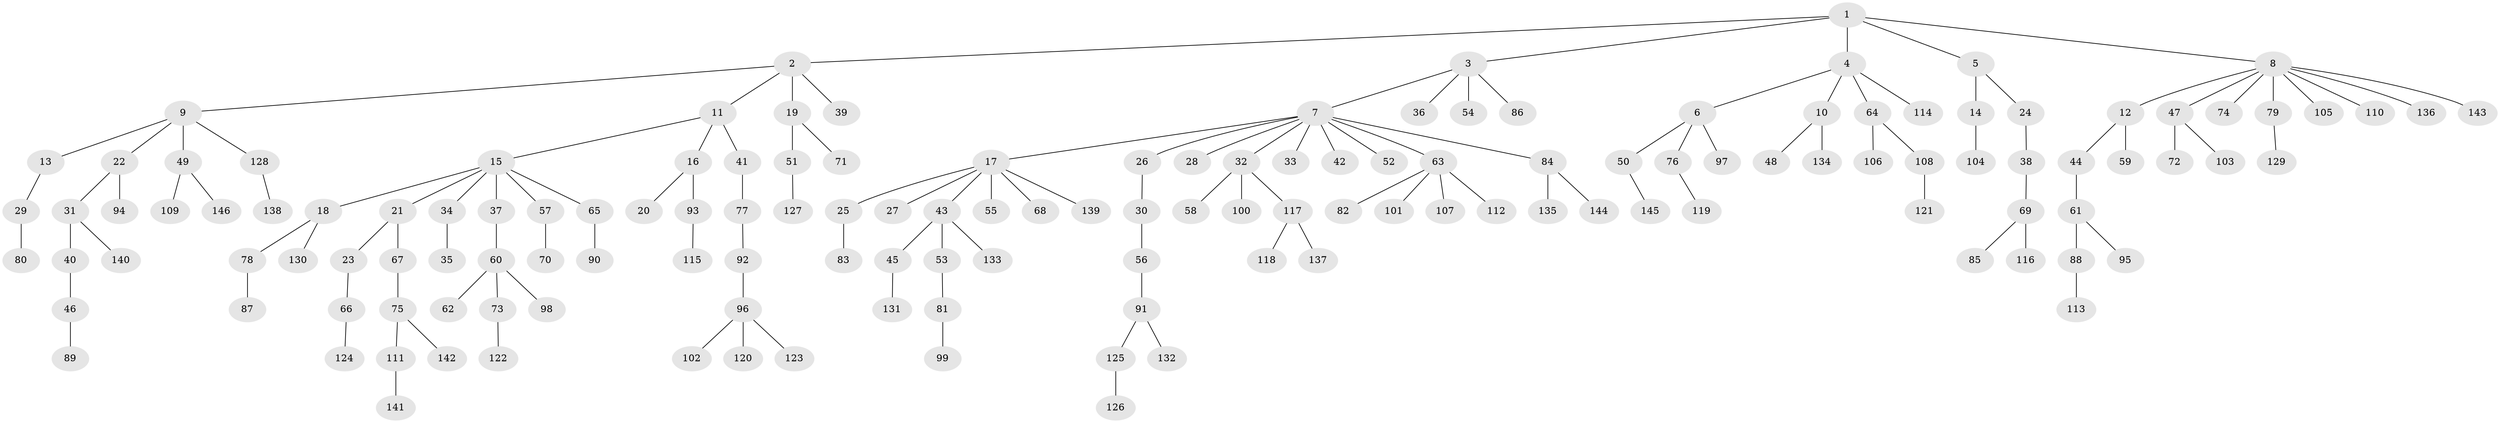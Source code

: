// coarse degree distribution, {5: 0.01694915254237288, 4: 0.05084745762711865, 2: 0.4067796610169492, 7: 0.01694915254237288, 3: 0.05084745762711865, 9: 0.01694915254237288, 1: 0.4406779661016949}
// Generated by graph-tools (version 1.1) at 2025/51/03/04/25 22:51:47]
// undirected, 146 vertices, 145 edges
graph export_dot {
  node [color=gray90,style=filled];
  1;
  2;
  3;
  4;
  5;
  6;
  7;
  8;
  9;
  10;
  11;
  12;
  13;
  14;
  15;
  16;
  17;
  18;
  19;
  20;
  21;
  22;
  23;
  24;
  25;
  26;
  27;
  28;
  29;
  30;
  31;
  32;
  33;
  34;
  35;
  36;
  37;
  38;
  39;
  40;
  41;
  42;
  43;
  44;
  45;
  46;
  47;
  48;
  49;
  50;
  51;
  52;
  53;
  54;
  55;
  56;
  57;
  58;
  59;
  60;
  61;
  62;
  63;
  64;
  65;
  66;
  67;
  68;
  69;
  70;
  71;
  72;
  73;
  74;
  75;
  76;
  77;
  78;
  79;
  80;
  81;
  82;
  83;
  84;
  85;
  86;
  87;
  88;
  89;
  90;
  91;
  92;
  93;
  94;
  95;
  96;
  97;
  98;
  99;
  100;
  101;
  102;
  103;
  104;
  105;
  106;
  107;
  108;
  109;
  110;
  111;
  112;
  113;
  114;
  115;
  116;
  117;
  118;
  119;
  120;
  121;
  122;
  123;
  124;
  125;
  126;
  127;
  128;
  129;
  130;
  131;
  132;
  133;
  134;
  135;
  136;
  137;
  138;
  139;
  140;
  141;
  142;
  143;
  144;
  145;
  146;
  1 -- 2;
  1 -- 3;
  1 -- 4;
  1 -- 5;
  1 -- 8;
  2 -- 9;
  2 -- 11;
  2 -- 19;
  2 -- 39;
  3 -- 7;
  3 -- 36;
  3 -- 54;
  3 -- 86;
  4 -- 6;
  4 -- 10;
  4 -- 64;
  4 -- 114;
  5 -- 14;
  5 -- 24;
  6 -- 50;
  6 -- 76;
  6 -- 97;
  7 -- 17;
  7 -- 26;
  7 -- 28;
  7 -- 32;
  7 -- 33;
  7 -- 42;
  7 -- 52;
  7 -- 63;
  7 -- 84;
  8 -- 12;
  8 -- 47;
  8 -- 74;
  8 -- 79;
  8 -- 105;
  8 -- 110;
  8 -- 136;
  8 -- 143;
  9 -- 13;
  9 -- 22;
  9 -- 49;
  9 -- 128;
  10 -- 48;
  10 -- 134;
  11 -- 15;
  11 -- 16;
  11 -- 41;
  12 -- 44;
  12 -- 59;
  13 -- 29;
  14 -- 104;
  15 -- 18;
  15 -- 21;
  15 -- 34;
  15 -- 37;
  15 -- 57;
  15 -- 65;
  16 -- 20;
  16 -- 93;
  17 -- 25;
  17 -- 27;
  17 -- 43;
  17 -- 55;
  17 -- 68;
  17 -- 139;
  18 -- 78;
  18 -- 130;
  19 -- 51;
  19 -- 71;
  21 -- 23;
  21 -- 67;
  22 -- 31;
  22 -- 94;
  23 -- 66;
  24 -- 38;
  25 -- 83;
  26 -- 30;
  29 -- 80;
  30 -- 56;
  31 -- 40;
  31 -- 140;
  32 -- 58;
  32 -- 100;
  32 -- 117;
  34 -- 35;
  37 -- 60;
  38 -- 69;
  40 -- 46;
  41 -- 77;
  43 -- 45;
  43 -- 53;
  43 -- 133;
  44 -- 61;
  45 -- 131;
  46 -- 89;
  47 -- 72;
  47 -- 103;
  49 -- 109;
  49 -- 146;
  50 -- 145;
  51 -- 127;
  53 -- 81;
  56 -- 91;
  57 -- 70;
  60 -- 62;
  60 -- 73;
  60 -- 98;
  61 -- 88;
  61 -- 95;
  63 -- 82;
  63 -- 101;
  63 -- 107;
  63 -- 112;
  64 -- 106;
  64 -- 108;
  65 -- 90;
  66 -- 124;
  67 -- 75;
  69 -- 85;
  69 -- 116;
  73 -- 122;
  75 -- 111;
  75 -- 142;
  76 -- 119;
  77 -- 92;
  78 -- 87;
  79 -- 129;
  81 -- 99;
  84 -- 135;
  84 -- 144;
  88 -- 113;
  91 -- 125;
  91 -- 132;
  92 -- 96;
  93 -- 115;
  96 -- 102;
  96 -- 120;
  96 -- 123;
  108 -- 121;
  111 -- 141;
  117 -- 118;
  117 -- 137;
  125 -- 126;
  128 -- 138;
}
